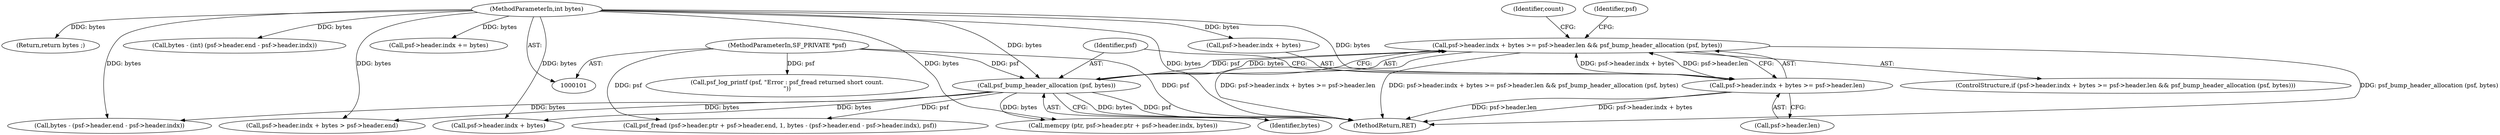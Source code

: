 digraph "0_libsndfile_708e996c87c5fae77b104ccfeb8f6db784c32074_13@API" {
"1000111" [label="(Call,psf->header.indx + bytes >= psf->header.len && psf_bump_header_allocation (psf, bytes))"];
"1000112" [label="(Call,psf->header.indx + bytes >= psf->header.len)"];
"1000104" [label="(MethodParameterIn,int bytes)"];
"1000125" [label="(Call,psf_bump_header_allocation (psf, bytes))"];
"1000102" [label="(MethodParameterIn,SF_PRIVATE *psf)"];
"1000226" [label="(Return,return bytes ;)"];
"1000228" [label="(MethodReturn,RET)"];
"1000110" [label="(ControlStructure,if (psf->header.indx + bytes >= psf->header.len && psf_bump_header_allocation (psf, bytes)))"];
"1000129" [label="(Identifier,count)"];
"1000135" [label="(Identifier,psf)"];
"1000177" [label="(Call,bytes - (int) (psf->header.end - psf->header.indx))"];
"1000113" [label="(Call,psf->header.indx + bytes)"];
"1000219" [label="(Call,psf->header.indx += bytes)"];
"1000147" [label="(Call,psf_fread (psf->header.ptr + psf->header.end, 1, bytes - (psf->header.end - psf->header.indx), psf))"];
"1000111" [label="(Call,psf->header.indx + bytes >= psf->header.len && psf_bump_header_allocation (psf, bytes))"];
"1000160" [label="(Call,bytes - (psf->header.end - psf->header.indx))"];
"1000112" [label="(Call,psf->header.indx + bytes >= psf->header.len)"];
"1000131" [label="(Call,psf->header.indx + bytes > psf->header.end)"];
"1000104" [label="(MethodParameterIn,int bytes)"];
"1000193" [label="(Call,psf_log_printf (psf, \"Error : psf_fread returned short count.\n\"))"];
"1000126" [label="(Identifier,psf)"];
"1000102" [label="(MethodParameterIn,SF_PRIVATE *psf)"];
"1000132" [label="(Call,psf->header.indx + bytes)"];
"1000125" [label="(Call,psf_bump_header_allocation (psf, bytes))"];
"1000120" [label="(Call,psf->header.len)"];
"1000127" [label="(Identifier,bytes)"];
"1000205" [label="(Call,memcpy (ptr, psf->header.ptr + psf->header.indx, bytes))"];
"1000111" -> "1000110"  [label="AST: "];
"1000111" -> "1000112"  [label="CFG: "];
"1000111" -> "1000125"  [label="CFG: "];
"1000112" -> "1000111"  [label="AST: "];
"1000125" -> "1000111"  [label="AST: "];
"1000129" -> "1000111"  [label="CFG: "];
"1000135" -> "1000111"  [label="CFG: "];
"1000111" -> "1000228"  [label="DDG: psf_bump_header_allocation (psf, bytes)"];
"1000111" -> "1000228"  [label="DDG: psf->header.indx + bytes >= psf->header.len"];
"1000111" -> "1000228"  [label="DDG: psf->header.indx + bytes >= psf->header.len && psf_bump_header_allocation (psf, bytes)"];
"1000112" -> "1000111"  [label="DDG: psf->header.indx + bytes"];
"1000112" -> "1000111"  [label="DDG: psf->header.len"];
"1000125" -> "1000111"  [label="DDG: psf"];
"1000125" -> "1000111"  [label="DDG: bytes"];
"1000112" -> "1000120"  [label="CFG: "];
"1000113" -> "1000112"  [label="AST: "];
"1000120" -> "1000112"  [label="AST: "];
"1000126" -> "1000112"  [label="CFG: "];
"1000112" -> "1000228"  [label="DDG: psf->header.indx + bytes"];
"1000112" -> "1000228"  [label="DDG: psf->header.len"];
"1000104" -> "1000112"  [label="DDG: bytes"];
"1000104" -> "1000101"  [label="AST: "];
"1000104" -> "1000228"  [label="DDG: bytes"];
"1000104" -> "1000113"  [label="DDG: bytes"];
"1000104" -> "1000125"  [label="DDG: bytes"];
"1000104" -> "1000131"  [label="DDG: bytes"];
"1000104" -> "1000132"  [label="DDG: bytes"];
"1000104" -> "1000160"  [label="DDG: bytes"];
"1000104" -> "1000177"  [label="DDG: bytes"];
"1000104" -> "1000205"  [label="DDG: bytes"];
"1000104" -> "1000219"  [label="DDG: bytes"];
"1000104" -> "1000226"  [label="DDG: bytes"];
"1000125" -> "1000127"  [label="CFG: "];
"1000126" -> "1000125"  [label="AST: "];
"1000127" -> "1000125"  [label="AST: "];
"1000125" -> "1000228"  [label="DDG: psf"];
"1000125" -> "1000228"  [label="DDG: bytes"];
"1000102" -> "1000125"  [label="DDG: psf"];
"1000125" -> "1000131"  [label="DDG: bytes"];
"1000125" -> "1000132"  [label="DDG: bytes"];
"1000125" -> "1000160"  [label="DDG: bytes"];
"1000125" -> "1000147"  [label="DDG: psf"];
"1000125" -> "1000205"  [label="DDG: bytes"];
"1000102" -> "1000101"  [label="AST: "];
"1000102" -> "1000228"  [label="DDG: psf"];
"1000102" -> "1000147"  [label="DDG: psf"];
"1000102" -> "1000193"  [label="DDG: psf"];
}
